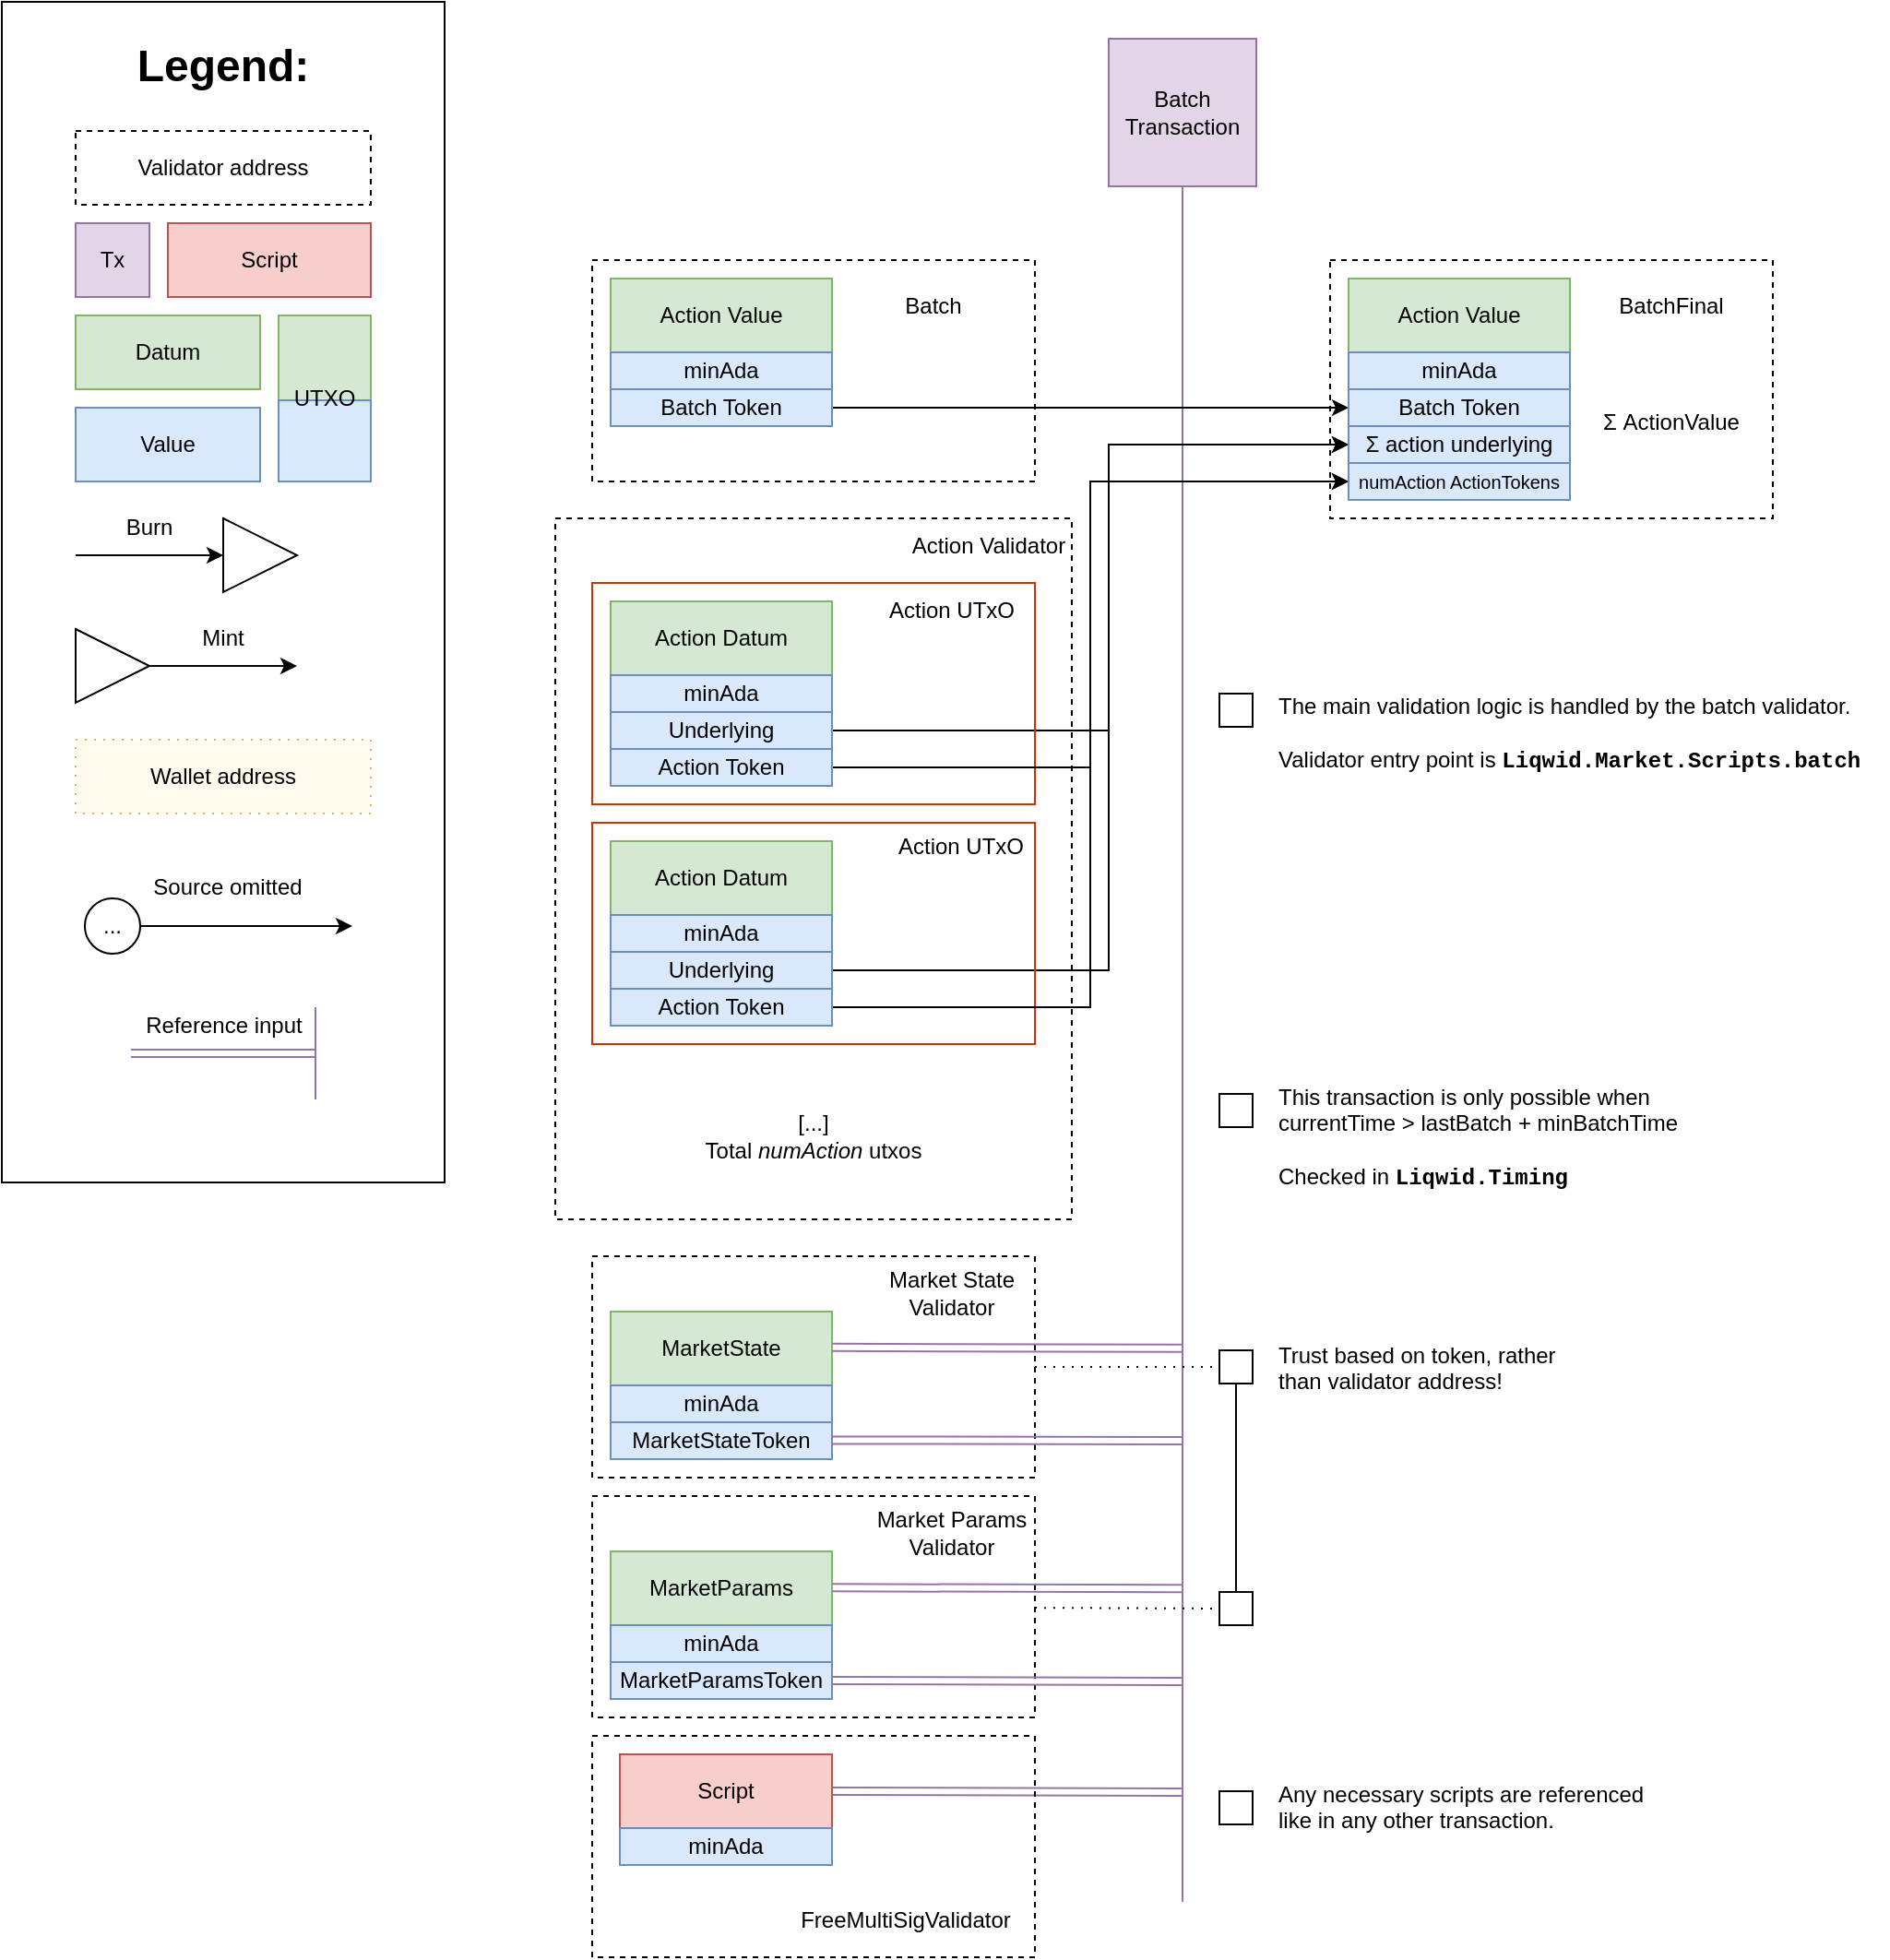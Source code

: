 <mxfile version="26.0.10">
  <diagram name="Page-1" id="LKn-iEGYep-hsjYGfmL_">
    <mxGraphModel dx="2774" dy="1396" grid="1" gridSize="10" guides="1" tooltips="1" connect="1" arrows="1" fold="1" page="1" pageScale="1" pageWidth="850" pageHeight="1100" math="0" shadow="0">
      <root>
        <mxCell id="0" />
        <mxCell id="1" parent="0" />
        <mxCell id="PeM5nPBu75pHxgV6iw11-15" value="" style="rounded=0;whiteSpace=wrap;html=1;fillColor=none;fontColor=#000000;strokeColor=#000000;dashed=1;movable=1;resizable=1;rotatable=1;deletable=1;editable=1;locked=0;connectable=1;" parent="1" vertex="1">
          <mxGeometry x="60" y="380" width="280" height="380" as="geometry" />
        </mxCell>
        <mxCell id="PeM5nPBu75pHxgV6iw11-1" value="&lt;div&gt;Batch Transaction&lt;/div&gt;" style="whiteSpace=wrap;html=1;aspect=fixed;fillColor=#e1d5e7;strokeColor=#9673a6;" parent="1" vertex="1">
          <mxGeometry x="360" y="120" width="80" height="80" as="geometry" />
        </mxCell>
        <mxCell id="PeM5nPBu75pHxgV6iw11-2" value="" style="endArrow=none;html=1;rounded=0;entryX=0.5;entryY=1;entryDx=0;entryDy=0;fillColor=#e1d5e7;strokeColor=#9673a6;movable=0;resizable=0;rotatable=0;deletable=0;editable=0;locked=1;connectable=0;" parent="1" target="PeM5nPBu75pHxgV6iw11-1" edge="1">
          <mxGeometry width="50" height="50" relative="1" as="geometry">
            <mxPoint x="400" y="1130" as="sourcePoint" />
            <mxPoint x="440" y="570" as="targetPoint" />
          </mxGeometry>
        </mxCell>
        <mxCell id="PeM5nPBu75pHxgV6iw11-38" style="edgeStyle=orthogonalEdgeStyle;rounded=0;orthogonalLoop=1;jettySize=auto;html=1;exitX=1;exitY=0.5;exitDx=0;exitDy=0;entryX=0;entryY=0.5;entryDx=0;entryDy=0;" parent="1" source="PeM5nPBu75pHxgV6iw11-7" target="PeM5nPBu75pHxgV6iw11-35" edge="1">
          <mxGeometry relative="1" as="geometry" />
        </mxCell>
        <mxCell id="PeM5nPBu75pHxgV6iw11-3" value="" style="rounded=0;whiteSpace=wrap;html=1;fillColor=none;dashed=1;strokeWidth=1;" parent="1" vertex="1">
          <mxGeometry x="80" y="240" width="240" height="120" as="geometry" />
        </mxCell>
        <mxCell id="PeM5nPBu75pHxgV6iw11-4" value="Batch" style="text;html=1;strokeColor=none;fillColor=none;align=center;verticalAlign=middle;whiteSpace=wrap;rounded=0;" parent="1" vertex="1">
          <mxGeometry x="220" y="250" width="90" height="30" as="geometry" />
        </mxCell>
        <mxCell id="PeM5nPBu75pHxgV6iw11-5" value="Action Value" style="rounded=0;whiteSpace=wrap;html=1;fillColor=#d5e8d4;strokeColor=#82b366;" parent="1" vertex="1">
          <mxGeometry x="90" y="250" width="120" height="40" as="geometry" />
        </mxCell>
        <mxCell id="PeM5nPBu75pHxgV6iw11-6" value="minAda" style="rounded=0;whiteSpace=wrap;html=1;fillColor=#dae8fc;strokeColor=#6c8ebf;" parent="1" vertex="1">
          <mxGeometry x="90" y="290" width="120" height="20" as="geometry" />
        </mxCell>
        <mxCell id="PeM5nPBu75pHxgV6iw11-7" value="Batch Token" style="rounded=0;whiteSpace=wrap;html=1;fillColor=#dae8fc;strokeColor=#6c8ebf;" parent="1" vertex="1">
          <mxGeometry x="90" y="310" width="120" height="20" as="geometry" />
        </mxCell>
        <mxCell id="PeM5nPBu75pHxgV6iw11-40" style="edgeStyle=orthogonalEdgeStyle;rounded=0;orthogonalLoop=1;jettySize=auto;html=1;exitX=1;exitY=0.5;exitDx=0;exitDy=0;entryX=0;entryY=0.5;entryDx=0;entryDy=0;" parent="1" source="PeM5nPBu75pHxgV6iw11-13" target="PeM5nPBu75pHxgV6iw11-36" edge="1">
          <mxGeometry relative="1" as="geometry">
            <Array as="points">
              <mxPoint x="360" y="495" />
              <mxPoint x="360" y="340" />
            </Array>
          </mxGeometry>
        </mxCell>
        <mxCell id="PeM5nPBu75pHxgV6iw11-9" value="" style="rounded=0;whiteSpace=wrap;html=1;fillColor=none;strokeWidth=1;strokeColor=#C73500;" parent="1" vertex="1">
          <mxGeometry x="80" y="415" width="240" height="120" as="geometry" />
        </mxCell>
        <mxCell id="PeM5nPBu75pHxgV6iw11-10" value="Action UTxO" style="text;html=1;strokeColor=none;fillColor=none;align=center;verticalAlign=middle;whiteSpace=wrap;rounded=0;" parent="1" vertex="1">
          <mxGeometry x="230" y="415" width="90" height="30" as="geometry" />
        </mxCell>
        <mxCell id="PeM5nPBu75pHxgV6iw11-11" value="Action Datum" style="rounded=0;whiteSpace=wrap;html=1;fillColor=#d5e8d4;strokeColor=#82b366;" parent="1" vertex="1">
          <mxGeometry x="90" y="425" width="120" height="40" as="geometry" />
        </mxCell>
        <mxCell id="PeM5nPBu75pHxgV6iw11-12" value="minAda" style="rounded=0;whiteSpace=wrap;html=1;fillColor=#dae8fc;strokeColor=#6c8ebf;" parent="1" vertex="1">
          <mxGeometry x="90" y="465" width="120" height="20" as="geometry" />
        </mxCell>
        <mxCell id="PeM5nPBu75pHxgV6iw11-13" value="Underlying" style="rounded=0;whiteSpace=wrap;html=1;fillColor=#dae8fc;strokeColor=#6c8ebf;" parent="1" vertex="1">
          <mxGeometry x="90" y="485" width="120" height="20" as="geometry" />
        </mxCell>
        <mxCell id="1pfYX2CCrTjmh7Cda00o-27" style="edgeStyle=orthogonalEdgeStyle;rounded=0;orthogonalLoop=1;jettySize=auto;html=1;exitX=1;exitY=0.5;exitDx=0;exitDy=0;entryX=0;entryY=0.5;entryDx=0;entryDy=0;" parent="1" source="PeM5nPBu75pHxgV6iw11-14" target="PeM5nPBu75pHxgV6iw11-37" edge="1">
          <mxGeometry relative="1" as="geometry" />
        </mxCell>
        <mxCell id="PeM5nPBu75pHxgV6iw11-14" value="Action Token" style="rounded=0;whiteSpace=wrap;html=1;fillColor=#dae8fc;strokeColor=#6c8ebf;" parent="1" vertex="1">
          <mxGeometry x="90" y="505" width="120" height="20" as="geometry" />
        </mxCell>
        <mxCell id="PeM5nPBu75pHxgV6iw11-41" style="edgeStyle=orthogonalEdgeStyle;rounded=0;orthogonalLoop=1;jettySize=auto;html=1;exitX=1;exitY=0.5;exitDx=0;exitDy=0;entryX=0;entryY=0.5;entryDx=0;entryDy=0;" parent="1" source="PeM5nPBu75pHxgV6iw11-20" target="PeM5nPBu75pHxgV6iw11-36" edge="1">
          <mxGeometry relative="1" as="geometry">
            <Array as="points">
              <mxPoint x="360" y="625" />
              <mxPoint x="360" y="340" />
            </Array>
          </mxGeometry>
        </mxCell>
        <mxCell id="PeM5nPBu75pHxgV6iw11-16" value="" style="rounded=0;whiteSpace=wrap;html=1;fillColor=none;strokeWidth=1;strokeColor=#C73500;" parent="1" vertex="1">
          <mxGeometry x="80" y="545" width="240" height="120" as="geometry" />
        </mxCell>
        <mxCell id="PeM5nPBu75pHxgV6iw11-17" value="Action UTxO" style="text;html=1;strokeColor=none;fillColor=none;align=center;verticalAlign=middle;whiteSpace=wrap;rounded=0;" parent="1" vertex="1">
          <mxGeometry x="240" y="545" width="80" height="25" as="geometry" />
        </mxCell>
        <mxCell id="PeM5nPBu75pHxgV6iw11-18" value="Action Datum" style="rounded=0;whiteSpace=wrap;html=1;fillColor=#d5e8d4;strokeColor=#82b366;" parent="1" vertex="1">
          <mxGeometry x="90" y="555" width="120" height="40" as="geometry" />
        </mxCell>
        <mxCell id="PeM5nPBu75pHxgV6iw11-19" value="minAda" style="rounded=0;whiteSpace=wrap;html=1;fillColor=#dae8fc;strokeColor=#6c8ebf;" parent="1" vertex="1">
          <mxGeometry x="90" y="595" width="120" height="20" as="geometry" />
        </mxCell>
        <mxCell id="PeM5nPBu75pHxgV6iw11-20" value="Underlying" style="rounded=0;whiteSpace=wrap;html=1;fillColor=#dae8fc;strokeColor=#6c8ebf;" parent="1" vertex="1">
          <mxGeometry x="90" y="615" width="120" height="20" as="geometry" />
        </mxCell>
        <mxCell id="1pfYX2CCrTjmh7Cda00o-25" style="edgeStyle=orthogonalEdgeStyle;rounded=0;orthogonalLoop=1;jettySize=auto;html=1;exitX=1;exitY=0.5;exitDx=0;exitDy=0;entryX=0;entryY=0.5;entryDx=0;entryDy=0;" parent="1" source="PeM5nPBu75pHxgV6iw11-21" target="PeM5nPBu75pHxgV6iw11-37" edge="1">
          <mxGeometry relative="1" as="geometry" />
        </mxCell>
        <mxCell id="PeM5nPBu75pHxgV6iw11-21" value="&lt;div&gt;Action Token&lt;br&gt;&lt;/div&gt;" style="rounded=0;whiteSpace=wrap;html=1;fillColor=#dae8fc;strokeColor=#6c8ebf;" parent="1" vertex="1">
          <mxGeometry x="90" y="635" width="120" height="20" as="geometry" />
        </mxCell>
        <mxCell id="PeM5nPBu75pHxgV6iw11-28" value="[...]&lt;br&gt;Total &lt;i&gt;numAction&lt;/i&gt; utxos" style="text;html=1;strokeColor=none;fillColor=none;align=center;verticalAlign=middle;whiteSpace=wrap;rounded=0;" parent="1" vertex="1">
          <mxGeometry x="110" y="680" width="180" height="70" as="geometry" />
        </mxCell>
        <mxCell id="PeM5nPBu75pHxgV6iw11-31" value="" style="rounded=0;whiteSpace=wrap;html=1;fillColor=none;dashed=1;strokeWidth=1;" parent="1" vertex="1">
          <mxGeometry x="480" y="240" width="240" height="140" as="geometry" />
        </mxCell>
        <mxCell id="PeM5nPBu75pHxgV6iw11-32" value="BatchFinal" style="text;html=1;strokeColor=none;fillColor=none;align=center;verticalAlign=middle;whiteSpace=wrap;rounded=0;" parent="1" vertex="1">
          <mxGeometry x="620" y="250" width="90" height="30" as="geometry" />
        </mxCell>
        <mxCell id="PeM5nPBu75pHxgV6iw11-33" value="Action Value" style="rounded=0;whiteSpace=wrap;html=1;fillColor=#d5e8d4;strokeColor=#82b366;" parent="1" vertex="1">
          <mxGeometry x="490" y="250" width="120" height="40" as="geometry" />
        </mxCell>
        <mxCell id="PeM5nPBu75pHxgV6iw11-34" value="minAda" style="rounded=0;whiteSpace=wrap;html=1;fillColor=#dae8fc;strokeColor=#6c8ebf;" parent="1" vertex="1">
          <mxGeometry x="490" y="290" width="120" height="20" as="geometry" />
        </mxCell>
        <mxCell id="PeM5nPBu75pHxgV6iw11-35" value="Batch Token" style="rounded=0;whiteSpace=wrap;html=1;fillColor=#dae8fc;strokeColor=#6c8ebf;" parent="1" vertex="1">
          <mxGeometry x="490" y="310" width="120" height="20" as="geometry" />
        </mxCell>
        <mxCell id="PeM5nPBu75pHxgV6iw11-36" value="Σ action underlying" style="rounded=0;whiteSpace=wrap;html=1;fillColor=#dae8fc;strokeColor=#6c8ebf;" parent="1" vertex="1">
          <mxGeometry x="490" y="330" width="120" height="20" as="geometry" />
        </mxCell>
        <mxCell id="PeM5nPBu75pHxgV6iw11-37" value="&lt;font style=&quot;font-size: 10px;&quot;&gt;numAction ActionTokens&lt;/font&gt;" style="rounded=0;whiteSpace=wrap;html=1;fillColor=#dae8fc;strokeColor=#6c8ebf;" parent="1" vertex="1">
          <mxGeometry x="490" y="350" width="120" height="20" as="geometry" />
        </mxCell>
        <mxCell id="PeM5nPBu75pHxgV6iw11-43" value="" style="rounded=0;whiteSpace=wrap;html=1;fillColor=none;dashed=1;strokeWidth=1;" parent="1" vertex="1">
          <mxGeometry x="80" y="780" width="240" height="120" as="geometry" />
        </mxCell>
        <mxCell id="PeM5nPBu75pHxgV6iw11-44" value="Market State Validator" style="text;html=1;strokeColor=none;fillColor=none;align=center;verticalAlign=middle;whiteSpace=wrap;rounded=0;" parent="1" vertex="1">
          <mxGeometry x="230" y="780" width="90" height="40" as="geometry" />
        </mxCell>
        <mxCell id="PeM5nPBu75pHxgV6iw11-45" value="MarketState" style="rounded=0;whiteSpace=wrap;html=1;fillColor=#d5e8d4;strokeColor=#82b366;" parent="1" vertex="1">
          <mxGeometry x="90" y="810" width="120" height="40" as="geometry" />
        </mxCell>
        <mxCell id="PeM5nPBu75pHxgV6iw11-46" value="minAda" style="rounded=0;whiteSpace=wrap;html=1;fillColor=#dae8fc;strokeColor=#6c8ebf;" parent="1" vertex="1">
          <mxGeometry x="90" y="850" width="120" height="20" as="geometry" />
        </mxCell>
        <mxCell id="PeM5nPBu75pHxgV6iw11-47" value="MarketStateToken" style="rounded=0;whiteSpace=wrap;html=1;fillColor=#dae8fc;strokeColor=#6c8ebf;" parent="1" vertex="1">
          <mxGeometry x="90" y="870" width="120" height="20" as="geometry" />
        </mxCell>
        <mxCell id="PeM5nPBu75pHxgV6iw11-48" value="" style="rounded=0;whiteSpace=wrap;html=1;fillColor=none;dashed=1;strokeWidth=1;" parent="1" vertex="1">
          <mxGeometry x="80" y="910" width="240" height="120" as="geometry" />
        </mxCell>
        <mxCell id="PeM5nPBu75pHxgV6iw11-49" value="Market Params Validator" style="text;html=1;strokeColor=none;fillColor=none;align=center;verticalAlign=middle;whiteSpace=wrap;rounded=0;" parent="1" vertex="1">
          <mxGeometry x="230" y="910" width="90" height="40" as="geometry" />
        </mxCell>
        <mxCell id="PeM5nPBu75pHxgV6iw11-50" value="MarketParams" style="rounded=0;whiteSpace=wrap;html=1;fillColor=#d5e8d4;strokeColor=#82b366;" parent="1" vertex="1">
          <mxGeometry x="90" y="940" width="120" height="40" as="geometry" />
        </mxCell>
        <mxCell id="PeM5nPBu75pHxgV6iw11-51" value="minAda" style="rounded=0;whiteSpace=wrap;html=1;fillColor=#dae8fc;strokeColor=#6c8ebf;" parent="1" vertex="1">
          <mxGeometry x="90" y="980" width="120" height="20" as="geometry" />
        </mxCell>
        <mxCell id="PeM5nPBu75pHxgV6iw11-52" value="MarketParamsToken" style="rounded=0;whiteSpace=wrap;html=1;fillColor=#dae8fc;strokeColor=#6c8ebf;" parent="1" vertex="1">
          <mxGeometry x="90" y="1000" width="120" height="20" as="geometry" />
        </mxCell>
        <mxCell id="PeM5nPBu75pHxgV6iw11-57" value="Σ ActionValue" style="text;html=1;strokeColor=none;fillColor=none;align=center;verticalAlign=middle;whiteSpace=wrap;rounded=0;" parent="1" vertex="1">
          <mxGeometry x="620" y="285" width="90" height="85" as="geometry" />
        </mxCell>
        <mxCell id="1pfYX2CCrTjmh7Cda00o-1" value="" style="rounded=0;whiteSpace=wrap;html=1;fontSize=12;movable=1;resizable=1;rotatable=1;deletable=1;editable=1;locked=0;connectable=1;" parent="1" vertex="1">
          <mxGeometry x="-240" y="100" width="240" height="640" as="geometry" />
        </mxCell>
        <mxCell id="1pfYX2CCrTjmh7Cda00o-2" value="Legend:" style="text;html=1;strokeColor=none;fillColor=none;align=center;verticalAlign=middle;whiteSpace=wrap;rounded=0;fontStyle=1;fontSize=24;movable=1;resizable=1;rotatable=1;deletable=1;editable=1;locked=0;connectable=1;" parent="1" vertex="1">
          <mxGeometry x="-200" y="100" width="160" height="70" as="geometry" />
        </mxCell>
        <mxCell id="1pfYX2CCrTjmh7Cda00o-3" value="Validator address" style="rounded=0;whiteSpace=wrap;html=1;fontSize=12;fillColor=none;dashed=1;horizontal=1;strokeColor=#000000;gradientColor=none;movable=1;resizable=1;rotatable=1;deletable=1;editable=1;locked=0;connectable=1;" parent="1" vertex="1">
          <mxGeometry x="-200" y="170" width="160" height="40" as="geometry" />
        </mxCell>
        <mxCell id="1pfYX2CCrTjmh7Cda00o-4" value="Tx" style="rounded=0;whiteSpace=wrap;html=1;fontSize=12;fillColor=#e1d5e7;horizontal=1;strokeColor=#9673a6;movable=1;resizable=1;rotatable=1;deletable=1;editable=1;locked=0;connectable=1;" parent="1" vertex="1">
          <mxGeometry x="-200" y="220" width="40" height="40" as="geometry" />
        </mxCell>
        <mxCell id="1pfYX2CCrTjmh7Cda00o-5" value="&lt;div&gt;Datum&lt;/div&gt;" style="rounded=0;whiteSpace=wrap;html=1;fontSize=12;fillColor=#d5e8d4;horizontal=1;strokeColor=#82b366;movable=1;resizable=1;rotatable=1;deletable=1;editable=1;locked=0;connectable=1;" parent="1" vertex="1">
          <mxGeometry x="-200" y="270" width="100" height="40" as="geometry" />
        </mxCell>
        <mxCell id="1pfYX2CCrTjmh7Cda00o-6" value="" style="rounded=0;whiteSpace=wrap;html=1;fontSize=12;fillColor=#d5e8d4;horizontal=1;strokeColor=#82b366;movable=1;resizable=1;rotatable=1;deletable=1;editable=1;locked=0;connectable=1;" parent="1" vertex="1">
          <mxGeometry x="-90" y="270" width="50" height="46" as="geometry" />
        </mxCell>
        <mxCell id="1pfYX2CCrTjmh7Cda00o-7" value="Value" style="rounded=0;whiteSpace=wrap;html=1;fontSize=12;fillColor=#dae8fc;horizontal=1;strokeColor=#6c8ebf;movable=1;resizable=1;rotatable=1;deletable=1;editable=1;locked=0;connectable=1;" parent="1" vertex="1">
          <mxGeometry x="-200" y="320" width="100" height="40" as="geometry" />
        </mxCell>
        <mxCell id="1pfYX2CCrTjmh7Cda00o-8" value="" style="rounded=0;whiteSpace=wrap;html=1;fontSize=12;fillColor=#dae8fc;horizontal=1;strokeColor=#6c8ebf;movable=1;resizable=1;rotatable=1;deletable=1;editable=1;locked=0;connectable=1;" parent="1" vertex="1">
          <mxGeometry x="-90" y="316" width="50" height="44" as="geometry" />
        </mxCell>
        <mxCell id="1pfYX2CCrTjmh7Cda00o-9" value="UTXO" style="text;html=1;strokeColor=none;fillColor=none;align=center;verticalAlign=middle;whiteSpace=wrap;rounded=0;fontSize=12;movable=1;resizable=1;rotatable=1;deletable=1;editable=1;locked=0;connectable=1;" parent="1" vertex="1">
          <mxGeometry x="-85" y="300" width="40" height="30" as="geometry" />
        </mxCell>
        <mxCell id="1pfYX2CCrTjmh7Cda00o-10" value="" style="triangle;whiteSpace=wrap;html=1;fontSize=12;strokeColor=default;fillColor=default;movable=1;resizable=1;rotatable=1;deletable=1;editable=1;locked=0;connectable=1;" parent="1" vertex="1">
          <mxGeometry x="-120" y="380" width="40" height="40" as="geometry" />
        </mxCell>
        <mxCell id="1pfYX2CCrTjmh7Cda00o-11" value="" style="endArrow=classic;html=1;rounded=0;fontSize=12;entryX=0;entryY=0.5;entryDx=0;entryDy=0;movable=1;resizable=1;rotatable=1;deletable=1;editable=1;locked=0;connectable=1;" parent="1" target="1pfYX2CCrTjmh7Cda00o-10" edge="1">
          <mxGeometry width="50" height="50" relative="1" as="geometry">
            <mxPoint x="-200" y="400" as="sourcePoint" />
            <mxPoint x="-150" y="420" as="targetPoint" />
          </mxGeometry>
        </mxCell>
        <mxCell id="1pfYX2CCrTjmh7Cda00o-12" value="Burn" style="text;html=1;strokeColor=none;fillColor=none;align=center;verticalAlign=middle;whiteSpace=wrap;rounded=0;fontSize=12;movable=1;resizable=1;rotatable=1;deletable=1;editable=1;locked=0;connectable=1;" parent="1" vertex="1">
          <mxGeometry x="-190" y="370" width="60" height="30" as="geometry" />
        </mxCell>
        <mxCell id="1pfYX2CCrTjmh7Cda00o-13" value="" style="triangle;whiteSpace=wrap;html=1;fontSize=12;strokeColor=default;fillColor=default;movable=1;resizable=1;rotatable=1;deletable=1;editable=1;locked=0;connectable=1;" parent="1" vertex="1">
          <mxGeometry x="-200" y="440" width="40" height="40" as="geometry" />
        </mxCell>
        <mxCell id="1pfYX2CCrTjmh7Cda00o-14" value="" style="endArrow=classic;html=1;rounded=0;fontSize=12;exitX=1;exitY=0.5;exitDx=0;exitDy=0;movable=1;resizable=1;rotatable=1;deletable=1;editable=1;locked=0;connectable=1;" parent="1" source="1pfYX2CCrTjmh7Cda00o-13" edge="1">
          <mxGeometry width="50" height="50" relative="1" as="geometry">
            <mxPoint x="-120" y="500" as="sourcePoint" />
            <mxPoint x="-80" y="460" as="targetPoint" />
          </mxGeometry>
        </mxCell>
        <mxCell id="1pfYX2CCrTjmh7Cda00o-15" value="Mint" style="text;html=1;strokeColor=none;fillColor=none;align=center;verticalAlign=middle;whiteSpace=wrap;rounded=0;fontSize=12;movable=1;resizable=1;rotatable=1;deletable=1;editable=1;locked=0;connectable=1;" parent="1" vertex="1">
          <mxGeometry x="-150" y="430" width="60" height="30" as="geometry" />
        </mxCell>
        <mxCell id="1pfYX2CCrTjmh7Cda00o-16" value="Wallet address" style="rounded=0;whiteSpace=wrap;html=1;fontSize=12;fillColor=#FFFAED;dashed=1;horizontal=1;dashPattern=1 4;strokeColor=#d6b656;movable=1;resizable=1;rotatable=1;deletable=1;editable=1;locked=0;connectable=1;" parent="1" vertex="1">
          <mxGeometry x="-200" y="500" width="160" height="40" as="geometry" />
        </mxCell>
        <mxCell id="1pfYX2CCrTjmh7Cda00o-17" style="edgeStyle=orthogonalEdgeStyle;rounded=0;orthogonalLoop=1;jettySize=auto;html=1;exitX=1;exitY=0.5;exitDx=0;exitDy=0;fontSize=12;movable=1;resizable=1;rotatable=1;deletable=1;editable=1;locked=0;connectable=1;" parent="1" source="1pfYX2CCrTjmh7Cda00o-18" edge="1">
          <mxGeometry relative="1" as="geometry">
            <mxPoint x="-50" y="601" as="targetPoint" />
          </mxGeometry>
        </mxCell>
        <mxCell id="1pfYX2CCrTjmh7Cda00o-18" value="..." style="ellipse;whiteSpace=wrap;html=1;aspect=fixed;fontSize=12;strokeColor=#000000;fillColor=none;gradientColor=none;movable=1;resizable=1;rotatable=1;deletable=1;editable=1;locked=0;connectable=1;" parent="1" vertex="1">
          <mxGeometry x="-195" y="586" width="30" height="30" as="geometry" />
        </mxCell>
        <mxCell id="1pfYX2CCrTjmh7Cda00o-19" value="Source omitted" style="text;html=1;strokeColor=none;fillColor=none;align=center;verticalAlign=middle;whiteSpace=wrap;rounded=0;fontSize=12;movable=1;resizable=1;rotatable=1;deletable=1;editable=1;locked=0;connectable=1;" parent="1" vertex="1">
          <mxGeometry x="-165" y="570" width="95" height="20" as="geometry" />
        </mxCell>
        <mxCell id="1pfYX2CCrTjmh7Cda00o-20" value="Script" style="rounded=0;whiteSpace=wrap;html=1;fontSize=12;fillColor=#f8cecc;horizontal=1;strokeColor=#b85450;movable=1;resizable=1;rotatable=1;deletable=1;editable=1;locked=0;connectable=1;" parent="1" vertex="1">
          <mxGeometry x="-150" y="220" width="110" height="40" as="geometry" />
        </mxCell>
        <mxCell id="1pfYX2CCrTjmh7Cda00o-21" value="" style="endArrow=none;html=1;rounded=0;fillColor=#e1d5e7;strokeColor=#9673a6;movable=1;resizable=1;rotatable=1;deletable=1;editable=1;locked=0;connectable=1;" parent="1" edge="1">
          <mxGeometry width="50" height="50" relative="1" as="geometry">
            <mxPoint x="-70" y="695" as="sourcePoint" />
            <mxPoint x="-70" y="645" as="targetPoint" />
          </mxGeometry>
        </mxCell>
        <mxCell id="1pfYX2CCrTjmh7Cda00o-22" value="" style="shape=link;html=1;rounded=0;fillColor=#e1d5e7;strokeColor=#9673a6;movable=1;resizable=1;rotatable=1;deletable=1;editable=1;locked=0;connectable=1;" parent="1" edge="1">
          <mxGeometry width="100" relative="1" as="geometry">
            <mxPoint x="-170" y="670" as="sourcePoint" />
            <mxPoint x="-70" y="670" as="targetPoint" />
          </mxGeometry>
        </mxCell>
        <mxCell id="1pfYX2CCrTjmh7Cda00o-23" value="Reference input" style="text;html=1;strokeColor=none;fillColor=none;align=center;verticalAlign=middle;whiteSpace=wrap;rounded=0;fontSize=12;movable=1;resizable=1;rotatable=1;deletable=1;editable=1;locked=0;connectable=1;" parent="1" vertex="1">
          <mxGeometry x="-167.5" y="645" width="95" height="20" as="geometry" />
        </mxCell>
        <mxCell id="1pfYX2CCrTjmh7Cda00o-26" value="Action Validator" style="text;html=1;strokeColor=none;fillColor=none;align=center;verticalAlign=middle;whiteSpace=wrap;rounded=0;" parent="1" vertex="1">
          <mxGeometry x="250" y="380" width="90" height="30" as="geometry" />
        </mxCell>
        <mxCell id="1pfYX2CCrTjmh7Cda00o-30" value="" style="shape=link;html=1;rounded=0;fillColor=#e1d5e7;strokeColor=#9673a6;movable=1;resizable=1;rotatable=1;deletable=1;editable=1;locked=0;connectable=1;" parent="1" edge="1">
          <mxGeometry width="100" relative="1" as="geometry">
            <mxPoint x="210" y="959.66" as="sourcePoint" />
            <mxPoint x="400" y="960.16" as="targetPoint" />
          </mxGeometry>
        </mxCell>
        <mxCell id="1pfYX2CCrTjmh7Cda00o-31" value="" style="shape=link;html=1;rounded=0;fillColor=#e1d5e7;strokeColor=#9673a6;movable=1;resizable=1;rotatable=1;deletable=1;editable=1;locked=0;connectable=1;" parent="1" edge="1">
          <mxGeometry width="100" relative="1" as="geometry">
            <mxPoint x="210" y="1010" as="sourcePoint" />
            <mxPoint x="400" y="1010.5" as="targetPoint" />
          </mxGeometry>
        </mxCell>
        <mxCell id="1pfYX2CCrTjmh7Cda00o-33" value="" style="shape=image;html=1;verticalAlign=top;verticalLabelPosition=bottom;labelBackgroundColor=#ffffff;imageAspect=0;aspect=fixed;image=https://cdn0.iconfinder.com/data/icons/evericons-24px-vol-2/24/lightbulb-128.png;imageBorder=default;" parent="1" vertex="1">
          <mxGeometry x="420" y="962" width="18" height="18" as="geometry" />
        </mxCell>
        <mxCell id="1pfYX2CCrTjmh7Cda00o-37" value="Trust based on token, rather than validator address!" style="text;html=1;align=left;verticalAlign=top;whiteSpace=wrap;rounded=0;" parent="1" vertex="1">
          <mxGeometry x="450" y="820" width="160" height="40" as="geometry" />
        </mxCell>
        <mxCell id="1pfYX2CCrTjmh7Cda00o-38" value="" style="shape=image;html=1;verticalAlign=top;verticalLabelPosition=bottom;labelBackgroundColor=#ffffff;imageAspect=0;aspect=fixed;image=https://cdn0.iconfinder.com/data/icons/evericons-24px-vol-2/24/lightbulb-128.png;imageBorder=default;" parent="1" vertex="1">
          <mxGeometry x="420" y="831" width="18" height="18" as="geometry" />
        </mxCell>
        <mxCell id="1pfYX2CCrTjmh7Cda00o-40" value="" style="endArrow=none;startArrow=none;html=1;rounded=0;startFill=0;endFill=0;entryX=0.5;entryY=1;entryDx=0;entryDy=0;" parent="1" source="1pfYX2CCrTjmh7Cda00o-33" target="1pfYX2CCrTjmh7Cda00o-38" edge="1">
          <mxGeometry width="50" height="50" relative="1" as="geometry">
            <mxPoint x="380" y="900" as="sourcePoint" />
            <mxPoint x="430" y="850" as="targetPoint" />
          </mxGeometry>
        </mxCell>
        <mxCell id="1pfYX2CCrTjmh7Cda00o-42" value="" style="endArrow=none;html=1;rounded=0;entryX=0;entryY=0.5;entryDx=0;entryDy=0;dashed=1;dashPattern=1 4;" parent="1" source="PeM5nPBu75pHxgV6iw11-48" target="1pfYX2CCrTjmh7Cda00o-33" edge="1">
          <mxGeometry width="50" height="50" relative="1" as="geometry">
            <mxPoint x="370" y="1030" as="sourcePoint" />
            <mxPoint x="420" y="980" as="targetPoint" />
          </mxGeometry>
        </mxCell>
        <mxCell id="1pfYX2CCrTjmh7Cda00o-44" value="" style="endArrow=none;html=1;rounded=0;entryX=0;entryY=0.5;entryDx=0;entryDy=0;dashed=1;dashPattern=1 4;" parent="1" source="PeM5nPBu75pHxgV6iw11-43" target="1pfYX2CCrTjmh7Cda00o-38" edge="1">
          <mxGeometry width="50" height="50" relative="1" as="geometry">
            <mxPoint x="340" y="890" as="sourcePoint" />
            <mxPoint x="390" y="840" as="targetPoint" />
          </mxGeometry>
        </mxCell>
        <mxCell id="1pfYX2CCrTjmh7Cda00o-46" value="" style="shape=link;html=1;rounded=0;fillColor=#e1d5e7;strokeColor=#9673a6;movable=1;resizable=1;rotatable=1;deletable=1;editable=1;locked=0;connectable=1;" parent="1" edge="1">
          <mxGeometry width="100" relative="1" as="geometry">
            <mxPoint x="210" y="879.71" as="sourcePoint" />
            <mxPoint x="400" y="880" as="targetPoint" />
          </mxGeometry>
        </mxCell>
        <mxCell id="1pfYX2CCrTjmh7Cda00o-47" value="" style="shape=link;html=1;rounded=0;fillColor=#e1d5e7;strokeColor=#9673a6;movable=1;resizable=1;rotatable=1;deletable=1;editable=1;locked=0;connectable=1;" parent="1" edge="1">
          <mxGeometry width="100" relative="1" as="geometry">
            <mxPoint x="210" y="829.43" as="sourcePoint" />
            <mxPoint x="400" y="829.93" as="targetPoint" />
          </mxGeometry>
        </mxCell>
        <mxCell id="1pfYX2CCrTjmh7Cda00o-48" value="" style="shape=link;html=1;rounded=0;fillColor=#e1d5e7;strokeColor=#9673a6;movable=1;resizable=1;rotatable=1;deletable=1;editable=1;locked=0;connectable=1;exitX=1;exitY=0.5;exitDx=0;exitDy=0;" parent="1" source="1pfYX2CCrTjmh7Cda00o-49" edge="1">
          <mxGeometry width="100" relative="1" as="geometry">
            <mxPoint x="210" y="1070" as="sourcePoint" />
            <mxPoint x="400" y="1070.5" as="targetPoint" />
          </mxGeometry>
        </mxCell>
        <mxCell id="1pfYX2CCrTjmh7Cda00o-49" value="Script" style="rounded=0;whiteSpace=wrap;html=1;fontSize=12;fillColor=#f8cecc;horizontal=1;strokeColor=#b85450;movable=1;resizable=1;rotatable=1;deletable=1;editable=1;locked=0;connectable=1;" parent="1" vertex="1">
          <mxGeometry x="95" y="1050" width="115" height="40" as="geometry" />
        </mxCell>
        <mxCell id="1pfYX2CCrTjmh7Cda00o-50" value="minAda" style="rounded=0;whiteSpace=wrap;html=1;fillColor=#dae8fc;strokeColor=#6c8ebf;" parent="1" vertex="1">
          <mxGeometry x="95" y="1090" width="115" height="20" as="geometry" />
        </mxCell>
        <mxCell id="1pfYX2CCrTjmh7Cda00o-52" value="" style="rounded=0;whiteSpace=wrap;html=1;fillColor=none;dashed=1;strokeWidth=1;" parent="1" vertex="1">
          <mxGeometry x="80" y="1040" width="240" height="120" as="geometry" />
        </mxCell>
        <mxCell id="1pfYX2CCrTjmh7Cda00o-53" value="FreeMultiSigValidator" style="text;html=1;strokeColor=none;fillColor=none;align=center;verticalAlign=middle;whiteSpace=wrap;rounded=0;" parent="1" vertex="1">
          <mxGeometry x="180" y="1120" width="140" height="40" as="geometry" />
        </mxCell>
        <mxCell id="1pfYX2CCrTjmh7Cda00o-54" value="Any necessary scripts are referenced like in any other transaction." style="text;html=1;align=left;verticalAlign=top;whiteSpace=wrap;rounded=0;" parent="1" vertex="1">
          <mxGeometry x="450" y="1058" width="215" height="42" as="geometry" />
        </mxCell>
        <mxCell id="1pfYX2CCrTjmh7Cda00o-55" value="" style="shape=image;html=1;verticalAlign=top;verticalLabelPosition=bottom;labelBackgroundColor=#ffffff;imageAspect=0;aspect=fixed;image=https://cdn0.iconfinder.com/data/icons/evericons-24px-vol-2/24/lightbulb-128.png;imageBorder=default;" parent="1" vertex="1">
          <mxGeometry x="420" y="1070" width="18" height="18" as="geometry" />
        </mxCell>
        <mxCell id="1pfYX2CCrTjmh7Cda00o-56" value="This transaction is only possible when&lt;div&gt;currentTime &amp;gt; lastBatch + minBatchTime&lt;/div&gt;&lt;div&gt;&lt;br&gt;&lt;/div&gt;&lt;div&gt;Checked in&amp;nbsp;&lt;b&gt;&lt;font face=&quot;Courier New&quot;&gt;Liqwid.Timing&lt;/font&gt;&lt;/b&gt;&lt;/div&gt;" style="text;html=1;align=left;verticalAlign=top;whiteSpace=wrap;rounded=0;" parent="1" vertex="1">
          <mxGeometry x="450" y="680" width="250" height="70" as="geometry" />
        </mxCell>
        <mxCell id="1pfYX2CCrTjmh7Cda00o-57" value="" style="shape=image;html=1;verticalAlign=top;verticalLabelPosition=bottom;labelBackgroundColor=#ffffff;imageAspect=0;aspect=fixed;image=https://cdn0.iconfinder.com/data/icons/evericons-24px-vol-2/24/lightbulb-128.png;imageBorder=default;" parent="1" vertex="1">
          <mxGeometry x="420" y="692" width="18" height="18" as="geometry" />
        </mxCell>
        <mxCell id="1pfYX2CCrTjmh7Cda00o-59" value="The main validation logic is handled by the batch validator.&lt;div&gt;&lt;br&gt;&lt;/div&gt;&lt;div&gt;Validator entry point is&amp;nbsp;&lt;b&gt;&lt;font face=&quot;Courier New&quot;&gt;Liqwid.Market.Scripts.batch&lt;/font&gt;&lt;/b&gt;&lt;/div&gt;" style="text;html=1;align=left;verticalAlign=top;whiteSpace=wrap;rounded=0;" parent="1" vertex="1">
          <mxGeometry x="450" y="467.5" width="332.5" height="55" as="geometry" />
        </mxCell>
        <mxCell id="1pfYX2CCrTjmh7Cda00o-60" value="" style="shape=image;html=1;verticalAlign=top;verticalLabelPosition=bottom;labelBackgroundColor=#ffffff;imageAspect=0;aspect=fixed;image=https://cdn0.iconfinder.com/data/icons/evericons-24px-vol-2/24/lightbulb-128.png;imageBorder=default;" parent="1" vertex="1">
          <mxGeometry x="420" y="475" width="18" height="18" as="geometry" />
        </mxCell>
      </root>
    </mxGraphModel>
  </diagram>
</mxfile>
